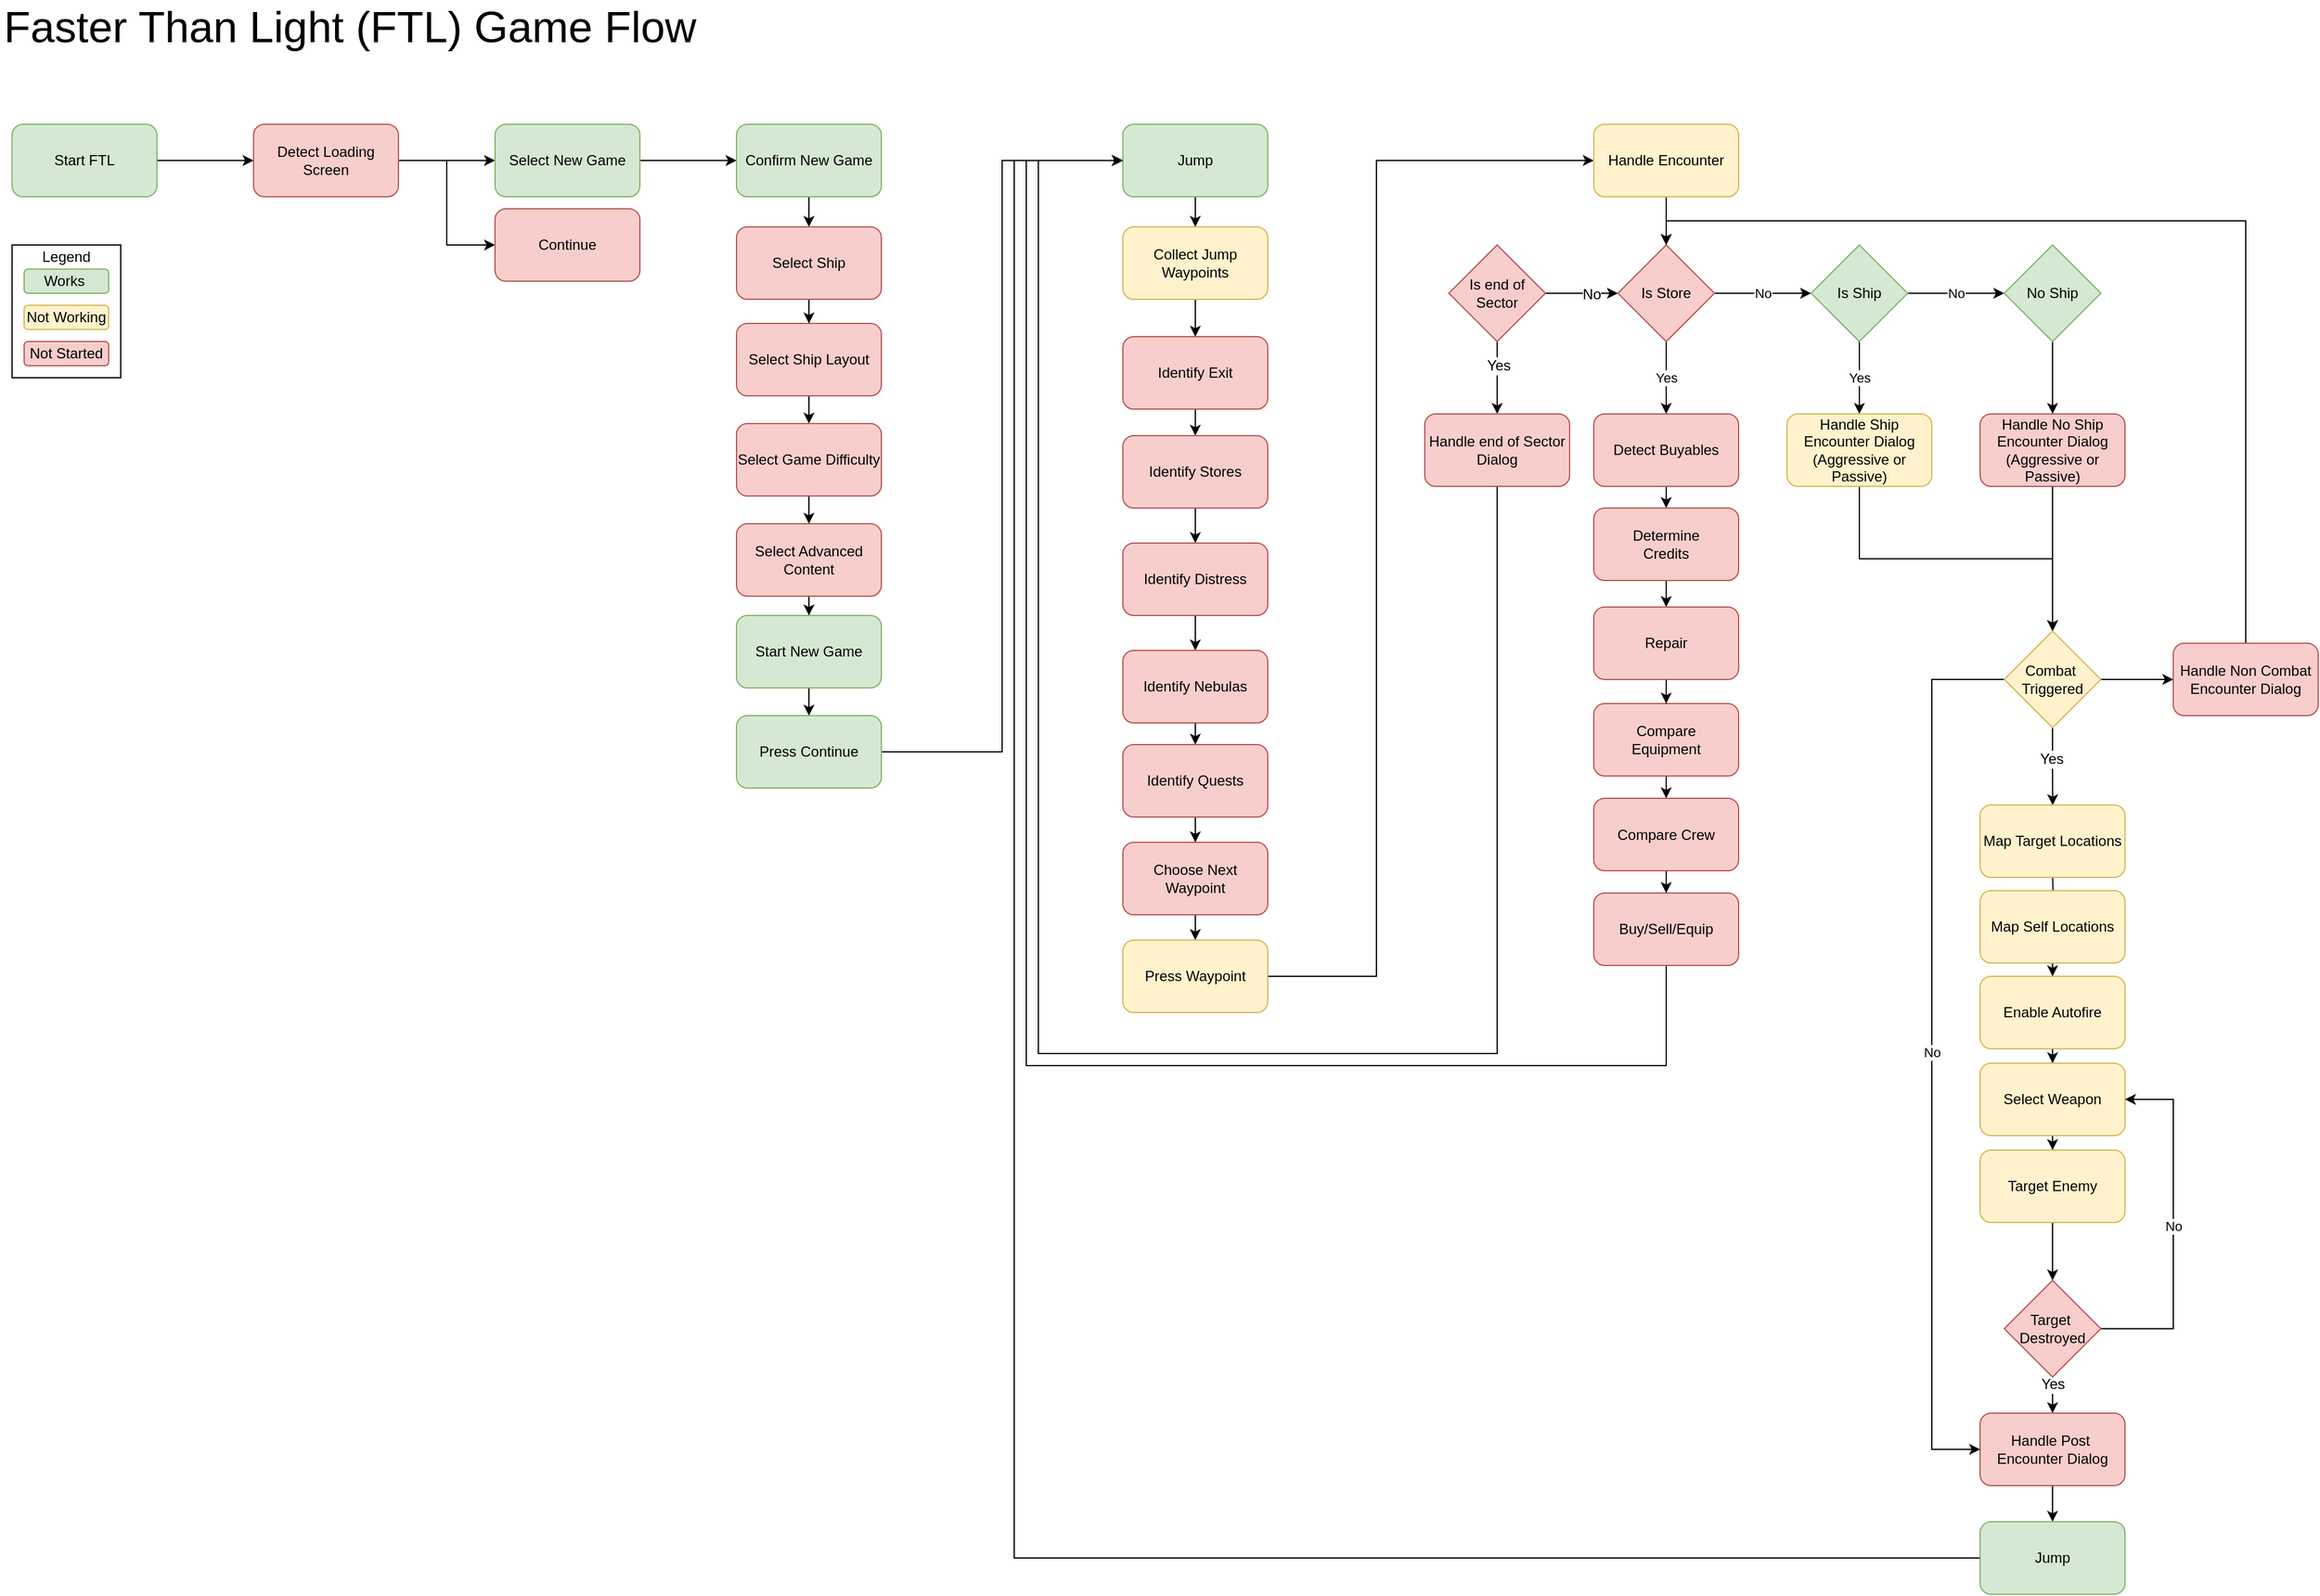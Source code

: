 <mxfile version="10.8.0" type="device"><diagram id="P2Sb6Dku7z5xuQjZVhZQ" name="Page-1"><mxGraphModel dx="1080" dy="762" grid="1" gridSize="10" guides="1" tooltips="1" connect="1" arrows="1" fold="1" page="1" pageScale="1" pageWidth="850" pageHeight="1100" math="0" shadow="0"><root><mxCell id="0"/><mxCell id="1" parent="0"/><mxCell id="cICkAgiXwqd8XbZBMmnY-162" value="" style="rounded=0;whiteSpace=wrap;html=1;" vertex="1" parent="1"><mxGeometry x="70" y="220" width="90" height="110" as="geometry"/></mxCell><mxCell id="cICkAgiXwqd8XbZBMmnY-5" value="" style="edgeStyle=orthogonalEdgeStyle;rounded=0;orthogonalLoop=1;jettySize=auto;html=1;" edge="1" parent="1" source="cICkAgiXwqd8XbZBMmnY-1" target="cICkAgiXwqd8XbZBMmnY-2"><mxGeometry relative="1" as="geometry"/></mxCell><mxCell id="cICkAgiXwqd8XbZBMmnY-1" value="Start FTL" style="rounded=1;whiteSpace=wrap;html=1;fillColor=#d5e8d4;strokeColor=#82b366;" vertex="1" parent="1"><mxGeometry x="70" y="120" width="120" height="60" as="geometry"/></mxCell><mxCell id="cICkAgiXwqd8XbZBMmnY-4" value="" style="edgeStyle=orthogonalEdgeStyle;rounded=0;orthogonalLoop=1;jettySize=auto;html=1;" edge="1" parent="1" source="cICkAgiXwqd8XbZBMmnY-2" target="cICkAgiXwqd8XbZBMmnY-3"><mxGeometry relative="1" as="geometry"/></mxCell><mxCell id="cICkAgiXwqd8XbZBMmnY-9" style="edgeStyle=orthogonalEdgeStyle;rounded=0;orthogonalLoop=1;jettySize=auto;html=1;exitX=1;exitY=0.5;exitDx=0;exitDy=0;entryX=0;entryY=0.5;entryDx=0;entryDy=0;" edge="1" parent="1" source="cICkAgiXwqd8XbZBMmnY-2" target="cICkAgiXwqd8XbZBMmnY-7"><mxGeometry relative="1" as="geometry"/></mxCell><mxCell id="cICkAgiXwqd8XbZBMmnY-2" value="Detect Loading Screen" style="rounded=1;whiteSpace=wrap;html=1;fillColor=#f8cecc;strokeColor=#b85450;" vertex="1" parent="1"><mxGeometry x="270" y="120" width="120" height="60" as="geometry"/></mxCell><mxCell id="cICkAgiXwqd8XbZBMmnY-11" value="" style="edgeStyle=orthogonalEdgeStyle;rounded=0;orthogonalLoop=1;jettySize=auto;html=1;" edge="1" parent="1" source="cICkAgiXwqd8XbZBMmnY-3" target="cICkAgiXwqd8XbZBMmnY-10"><mxGeometry relative="1" as="geometry"/></mxCell><mxCell id="cICkAgiXwqd8XbZBMmnY-3" value="Select New Game" style="rounded=1;whiteSpace=wrap;html=1;fillColor=#d5e8d4;strokeColor=#82b366;" vertex="1" parent="1"><mxGeometry x="470" y="120" width="120" height="60" as="geometry"/></mxCell><mxCell id="cICkAgiXwqd8XbZBMmnY-13" value="" style="edgeStyle=orthogonalEdgeStyle;rounded=0;orthogonalLoop=1;jettySize=auto;html=1;" edge="1" parent="1" source="cICkAgiXwqd8XbZBMmnY-10" target="cICkAgiXwqd8XbZBMmnY-12"><mxGeometry relative="1" as="geometry"/></mxCell><mxCell id="cICkAgiXwqd8XbZBMmnY-10" value="Confirm New Game" style="rounded=1;whiteSpace=wrap;html=1;fillColor=#d5e8d4;strokeColor=#82b366;" vertex="1" parent="1"><mxGeometry x="670" y="120" width="120" height="60" as="geometry"/></mxCell><mxCell id="cICkAgiXwqd8XbZBMmnY-15" value="" style="edgeStyle=orthogonalEdgeStyle;rounded=0;orthogonalLoop=1;jettySize=auto;html=1;" edge="1" parent="1" source="cICkAgiXwqd8XbZBMmnY-12" target="cICkAgiXwqd8XbZBMmnY-14"><mxGeometry relative="1" as="geometry"/></mxCell><mxCell id="cICkAgiXwqd8XbZBMmnY-12" value="Select Ship" style="rounded=1;whiteSpace=wrap;html=1;fillColor=#f8cecc;strokeColor=#b85450;" vertex="1" parent="1"><mxGeometry x="670" y="205" width="120" height="60" as="geometry"/></mxCell><mxCell id="cICkAgiXwqd8XbZBMmnY-17" value="" style="edgeStyle=orthogonalEdgeStyle;rounded=0;orthogonalLoop=1;jettySize=auto;html=1;" edge="1" parent="1" source="cICkAgiXwqd8XbZBMmnY-14" target="cICkAgiXwqd8XbZBMmnY-16"><mxGeometry relative="1" as="geometry"/></mxCell><mxCell id="cICkAgiXwqd8XbZBMmnY-14" value="Select Ship Layout" style="rounded=1;whiteSpace=wrap;html=1;fillColor=#f8cecc;strokeColor=#b85450;" vertex="1" parent="1"><mxGeometry x="670" y="285" width="120" height="60" as="geometry"/></mxCell><mxCell id="cICkAgiXwqd8XbZBMmnY-19" value="" style="edgeStyle=orthogonalEdgeStyle;rounded=0;orthogonalLoop=1;jettySize=auto;html=1;" edge="1" parent="1" source="cICkAgiXwqd8XbZBMmnY-16" target="cICkAgiXwqd8XbZBMmnY-18"><mxGeometry relative="1" as="geometry"/></mxCell><mxCell id="cICkAgiXwqd8XbZBMmnY-16" value="Select Game Difficulty&lt;br&gt;" style="rounded=1;whiteSpace=wrap;html=1;fillColor=#f8cecc;strokeColor=#b85450;" vertex="1" parent="1"><mxGeometry x="670" y="368" width="120" height="60" as="geometry"/></mxCell><mxCell id="cICkAgiXwqd8XbZBMmnY-21" value="" style="edgeStyle=orthogonalEdgeStyle;rounded=0;orthogonalLoop=1;jettySize=auto;html=1;" edge="1" parent="1" source="cICkAgiXwqd8XbZBMmnY-18" target="cICkAgiXwqd8XbZBMmnY-20"><mxGeometry relative="1" as="geometry"/></mxCell><mxCell id="cICkAgiXwqd8XbZBMmnY-18" value="Select Advanced Content&lt;br&gt;" style="rounded=1;whiteSpace=wrap;html=1;fillColor=#f8cecc;strokeColor=#b85450;" vertex="1" parent="1"><mxGeometry x="670" y="451" width="120" height="60" as="geometry"/></mxCell><mxCell id="cICkAgiXwqd8XbZBMmnY-23" value="" style="edgeStyle=orthogonalEdgeStyle;rounded=0;orthogonalLoop=1;jettySize=auto;html=1;entryX=0.5;entryY=0;entryDx=0;entryDy=0;" edge="1" parent="1" source="cICkAgiXwqd8XbZBMmnY-20" target="cICkAgiXwqd8XbZBMmnY-22"><mxGeometry relative="1" as="geometry"/></mxCell><mxCell id="cICkAgiXwqd8XbZBMmnY-20" value="Start New Game&lt;br&gt;" style="rounded=1;whiteSpace=wrap;html=1;fillColor=#d5e8d4;strokeColor=#82b366;" vertex="1" parent="1"><mxGeometry x="670" y="527" width="120" height="60" as="geometry"/></mxCell><mxCell id="cICkAgiXwqd8XbZBMmnY-25" value="" style="edgeStyle=orthogonalEdgeStyle;rounded=0;orthogonalLoop=1;jettySize=auto;html=1;entryX=0;entryY=0.5;entryDx=0;entryDy=0;" edge="1" parent="1" source="cICkAgiXwqd8XbZBMmnY-22" target="cICkAgiXwqd8XbZBMmnY-24"><mxGeometry relative="1" as="geometry"/></mxCell><mxCell id="cICkAgiXwqd8XbZBMmnY-22" value="Press Continue&lt;br&gt;" style="rounded=1;whiteSpace=wrap;html=1;fillColor=#d5e8d4;strokeColor=#82b366;" vertex="1" parent="1"><mxGeometry x="670" y="610" width="120" height="60" as="geometry"/></mxCell><mxCell id="cICkAgiXwqd8XbZBMmnY-129" value="" style="edgeStyle=orthogonalEdgeStyle;rounded=0;orthogonalLoop=1;jettySize=auto;html=1;" edge="1" parent="1" source="cICkAgiXwqd8XbZBMmnY-24" target="cICkAgiXwqd8XbZBMmnY-28"><mxGeometry relative="1" as="geometry"/></mxCell><mxCell id="cICkAgiXwqd8XbZBMmnY-24" value="Jump&lt;br&gt;" style="rounded=1;whiteSpace=wrap;html=1;fillColor=#d5e8d4;strokeColor=#82b366;" vertex="1" parent="1"><mxGeometry x="990" y="120" width="120" height="60" as="geometry"/></mxCell><mxCell id="cICkAgiXwqd8XbZBMmnY-31" value="" style="edgeStyle=orthogonalEdgeStyle;rounded=0;orthogonalLoop=1;jettySize=auto;html=1;" edge="1" parent="1" source="cICkAgiXwqd8XbZBMmnY-28" target="cICkAgiXwqd8XbZBMmnY-30"><mxGeometry relative="1" as="geometry"/></mxCell><mxCell id="cICkAgiXwqd8XbZBMmnY-28" value="Collect Jump Waypoints&lt;br&gt;" style="rounded=1;whiteSpace=wrap;html=1;fillColor=#fff2cc;strokeColor=#d6b656;" vertex="1" parent="1"><mxGeometry x="990" y="205" width="120" height="60" as="geometry"/></mxCell><mxCell id="cICkAgiXwqd8XbZBMmnY-33" value="" style="edgeStyle=orthogonalEdgeStyle;rounded=0;orthogonalLoop=1;jettySize=auto;html=1;" edge="1" parent="1" source="cICkAgiXwqd8XbZBMmnY-30" target="cICkAgiXwqd8XbZBMmnY-32"><mxGeometry relative="1" as="geometry"/></mxCell><mxCell id="cICkAgiXwqd8XbZBMmnY-30" value="Identify Exit&lt;br&gt;" style="rounded=1;whiteSpace=wrap;html=1;fillColor=#f8cecc;strokeColor=#b85450;" vertex="1" parent="1"><mxGeometry x="990" y="296" width="120" height="60" as="geometry"/></mxCell><mxCell id="cICkAgiXwqd8XbZBMmnY-35" value="" style="edgeStyle=orthogonalEdgeStyle;rounded=0;orthogonalLoop=1;jettySize=auto;html=1;" edge="1" parent="1" source="cICkAgiXwqd8XbZBMmnY-32" target="cICkAgiXwqd8XbZBMmnY-34"><mxGeometry relative="1" as="geometry"/></mxCell><mxCell id="cICkAgiXwqd8XbZBMmnY-32" value="Identify Stores&lt;br&gt;" style="rounded=1;whiteSpace=wrap;html=1;fillColor=#f8cecc;strokeColor=#b85450;" vertex="1" parent="1"><mxGeometry x="990" y="378" width="120" height="60" as="geometry"/></mxCell><mxCell id="cICkAgiXwqd8XbZBMmnY-37" value="" style="edgeStyle=orthogonalEdgeStyle;rounded=0;orthogonalLoop=1;jettySize=auto;html=1;" edge="1" parent="1" source="cICkAgiXwqd8XbZBMmnY-34" target="cICkAgiXwqd8XbZBMmnY-36"><mxGeometry relative="1" as="geometry"/></mxCell><mxCell id="cICkAgiXwqd8XbZBMmnY-34" value="Identify Distress&lt;br&gt;" style="rounded=1;whiteSpace=wrap;html=1;fillColor=#f8cecc;strokeColor=#b85450;" vertex="1" parent="1"><mxGeometry x="990" y="467" width="120" height="60" as="geometry"/></mxCell><mxCell id="cICkAgiXwqd8XbZBMmnY-142" style="edgeStyle=orthogonalEdgeStyle;rounded=0;orthogonalLoop=1;jettySize=auto;html=1;exitX=0.5;exitY=1;exitDx=0;exitDy=0;entryX=0.5;entryY=0;entryDx=0;entryDy=0;" edge="1" parent="1" source="cICkAgiXwqd8XbZBMmnY-36" target="cICkAgiXwqd8XbZBMmnY-135"><mxGeometry relative="1" as="geometry"/></mxCell><mxCell id="cICkAgiXwqd8XbZBMmnY-36" value="Identify Nebulas&lt;br&gt;" style="rounded=1;whiteSpace=wrap;html=1;fillColor=#f8cecc;strokeColor=#b85450;" vertex="1" parent="1"><mxGeometry x="990" y="556" width="120" height="60" as="geometry"/></mxCell><mxCell id="cICkAgiXwqd8XbZBMmnY-41" value="" style="edgeStyle=orthogonalEdgeStyle;rounded=0;orthogonalLoop=1;jettySize=auto;html=1;" edge="1" parent="1" source="cICkAgiXwqd8XbZBMmnY-38" target="cICkAgiXwqd8XbZBMmnY-40"><mxGeometry relative="1" as="geometry"/></mxCell><mxCell id="cICkAgiXwqd8XbZBMmnY-38" value="Choose Next Waypoint&lt;br&gt;" style="rounded=1;whiteSpace=wrap;html=1;fillColor=#f8cecc;strokeColor=#b85450;" vertex="1" parent="1"><mxGeometry x="990" y="715" width="120" height="60" as="geometry"/></mxCell><mxCell id="cICkAgiXwqd8XbZBMmnY-131" style="edgeStyle=orthogonalEdgeStyle;rounded=0;orthogonalLoop=1;jettySize=auto;html=1;exitX=1;exitY=0.5;exitDx=0;exitDy=0;entryX=0;entryY=0.5;entryDx=0;entryDy=0;" edge="1" parent="1" source="cICkAgiXwqd8XbZBMmnY-40" target="cICkAgiXwqd8XbZBMmnY-130"><mxGeometry relative="1" as="geometry"><Array as="points"><mxPoint x="1200" y="826"/><mxPoint x="1200" y="150"/></Array></mxGeometry></mxCell><mxCell id="cICkAgiXwqd8XbZBMmnY-40" value="Press Waypoint" style="rounded=1;whiteSpace=wrap;html=1;fillColor=#fff2cc;strokeColor=#d6b656;" vertex="1" parent="1"><mxGeometry x="990" y="796" width="120" height="60" as="geometry"/></mxCell><mxCell id="cICkAgiXwqd8XbZBMmnY-7" value="Continue&lt;br&gt;" style="rounded=1;whiteSpace=wrap;html=1;fillColor=#f8cecc;strokeColor=#b85450;" vertex="1" parent="1"><mxGeometry x="470" y="190" width="120" height="60" as="geometry"/></mxCell><mxCell id="cICkAgiXwqd8XbZBMmnY-53" value="Yes" style="edgeStyle=orthogonalEdgeStyle;rounded=0;orthogonalLoop=1;jettySize=auto;html=1;" edge="1" parent="1" source="cICkAgiXwqd8XbZBMmnY-44" target="cICkAgiXwqd8XbZBMmnY-50"><mxGeometry relative="1" as="geometry"/></mxCell><mxCell id="cICkAgiXwqd8XbZBMmnY-63" value="No" style="edgeStyle=orthogonalEdgeStyle;rounded=0;orthogonalLoop=1;jettySize=auto;html=1;" edge="1" parent="1" source="cICkAgiXwqd8XbZBMmnY-44" target="cICkAgiXwqd8XbZBMmnY-62"><mxGeometry relative="1" as="geometry"/></mxCell><mxCell id="cICkAgiXwqd8XbZBMmnY-44" value="Is Store" style="rhombus;whiteSpace=wrap;html=1;fillColor=#f8cecc;strokeColor=#b85450;" vertex="1" parent="1"><mxGeometry x="1400" y="220" width="80" height="80" as="geometry"/></mxCell><mxCell id="cICkAgiXwqd8XbZBMmnY-65" value="No" style="edgeStyle=orthogonalEdgeStyle;rounded=0;orthogonalLoop=1;jettySize=auto;html=1;" edge="1" parent="1" source="cICkAgiXwqd8XbZBMmnY-62" target="cICkAgiXwqd8XbZBMmnY-64"><mxGeometry relative="1" as="geometry"/></mxCell><mxCell id="cICkAgiXwqd8XbZBMmnY-71" value="Yes" style="edgeStyle=orthogonalEdgeStyle;rounded=0;orthogonalLoop=1;jettySize=auto;html=1;entryX=0.5;entryY=0;entryDx=0;entryDy=0;" edge="1" parent="1" source="cICkAgiXwqd8XbZBMmnY-62" target="cICkAgiXwqd8XbZBMmnY-105"><mxGeometry relative="1" as="geometry"><mxPoint x="1600" y="350" as="targetPoint"/></mxGeometry></mxCell><mxCell id="cICkAgiXwqd8XbZBMmnY-62" value="Is Ship" style="rhombus;whiteSpace=wrap;html=1;fillColor=#d5e8d4;strokeColor=#82b366;" vertex="1" parent="1"><mxGeometry x="1560" y="220" width="80" height="80" as="geometry"/></mxCell><mxCell id="cICkAgiXwqd8XbZBMmnY-121" value="" style="edgeStyle=orthogonalEdgeStyle;rounded=0;orthogonalLoop=1;jettySize=auto;html=1;exitX=0.5;exitY=1;exitDx=0;exitDy=0;" edge="1" parent="1" source="cICkAgiXwqd8XbZBMmnY-64" target="cICkAgiXwqd8XbZBMmnY-118"><mxGeometry relative="1" as="geometry"><mxPoint x="1759.5" y="300" as="sourcePoint"/></mxGeometry></mxCell><mxCell id="cICkAgiXwqd8XbZBMmnY-64" value="No Ship" style="rhombus;whiteSpace=wrap;html=1;fillColor=#d5e8d4;strokeColor=#82b366;" vertex="1" parent="1"><mxGeometry x="1720" y="220" width="80" height="80" as="geometry"/></mxCell><mxCell id="cICkAgiXwqd8XbZBMmnY-170" value="" style="edgeStyle=orthogonalEdgeStyle;rounded=0;orthogonalLoop=1;jettySize=auto;html=1;" edge="1" parent="1" source="cICkAgiXwqd8XbZBMmnY-50" target="cICkAgiXwqd8XbZBMmnY-77"><mxGeometry relative="1" as="geometry"/></mxCell><mxCell id="cICkAgiXwqd8XbZBMmnY-50" value="Detect Buyables" style="rounded=1;whiteSpace=wrap;html=1;fillColor=#f8cecc;strokeColor=#b85450;" vertex="1" parent="1"><mxGeometry x="1380" y="360" width="120" height="60" as="geometry"/></mxCell><mxCell id="cICkAgiXwqd8XbZBMmnY-167" value="" style="edgeStyle=orthogonalEdgeStyle;rounded=0;orthogonalLoop=1;jettySize=auto;html=1;" edge="1" parent="1" source="cICkAgiXwqd8XbZBMmnY-54" target="cICkAgiXwqd8XbZBMmnY-56"><mxGeometry relative="1" as="geometry"/></mxCell><mxCell id="cICkAgiXwqd8XbZBMmnY-54" value="Compare &lt;br&gt;Equipment" style="rounded=1;whiteSpace=wrap;html=1;fillColor=#f8cecc;strokeColor=#b85450;" vertex="1" parent="1"><mxGeometry x="1380" y="600" width="120" height="60" as="geometry"/></mxCell><mxCell id="cICkAgiXwqd8XbZBMmnY-166" value="" style="edgeStyle=orthogonalEdgeStyle;rounded=0;orthogonalLoop=1;jettySize=auto;html=1;" edge="1" parent="1" source="cICkAgiXwqd8XbZBMmnY-56" target="cICkAgiXwqd8XbZBMmnY-58"><mxGeometry relative="1" as="geometry"/></mxCell><mxCell id="cICkAgiXwqd8XbZBMmnY-56" value="Compare Crew" style="rounded=1;whiteSpace=wrap;html=1;fillColor=#f8cecc;strokeColor=#b85450;" vertex="1" parent="1"><mxGeometry x="1380" y="678.5" width="120" height="60" as="geometry"/></mxCell><mxCell id="cICkAgiXwqd8XbZBMmnY-60" style="edgeStyle=orthogonalEdgeStyle;rounded=0;orthogonalLoop=1;jettySize=auto;html=1;exitX=0.5;exitY=1;exitDx=0;exitDy=0;" edge="1" parent="1" source="cICkAgiXwqd8XbZBMmnY-58"><mxGeometry relative="1" as="geometry"><mxPoint x="990" y="150" as="targetPoint"/><Array as="points"><mxPoint x="1440" y="900"/><mxPoint x="910" y="900"/><mxPoint x="910" y="150"/></Array></mxGeometry></mxCell><mxCell id="cICkAgiXwqd8XbZBMmnY-58" value="Buy/Sell/Equip" style="rounded=1;whiteSpace=wrap;html=1;fillColor=#f8cecc;strokeColor=#b85450;" vertex="1" parent="1"><mxGeometry x="1380" y="757" width="120" height="60" as="geometry"/></mxCell><mxCell id="cICkAgiXwqd8XbZBMmnY-82" value="" style="edgeStyle=orthogonalEdgeStyle;rounded=0;orthogonalLoop=1;jettySize=auto;html=1;" edge="1" parent="1" target="cICkAgiXwqd8XbZBMmnY-81"><mxGeometry relative="1" as="geometry"><mxPoint x="1760.103" y="744" as="sourcePoint"/></mxGeometry></mxCell><mxCell id="cICkAgiXwqd8XbZBMmnY-85" value="" style="edgeStyle=orthogonalEdgeStyle;rounded=0;orthogonalLoop=1;jettySize=auto;html=1;" edge="1" parent="1" source="cICkAgiXwqd8XbZBMmnY-81" target="cICkAgiXwqd8XbZBMmnY-84"><mxGeometry relative="1" as="geometry"/></mxCell><mxCell id="cICkAgiXwqd8XbZBMmnY-81" value="Map Self Locations" style="rounded=1;whiteSpace=wrap;html=1;fillColor=#fff2cc;strokeColor=#d6b656;" vertex="1" parent="1"><mxGeometry x="1700" y="755" width="120" height="60" as="geometry"/></mxCell><mxCell id="cICkAgiXwqd8XbZBMmnY-87" value="" style="edgeStyle=orthogonalEdgeStyle;rounded=0;orthogonalLoop=1;jettySize=auto;html=1;" edge="1" parent="1" source="cICkAgiXwqd8XbZBMmnY-84" target="cICkAgiXwqd8XbZBMmnY-86"><mxGeometry relative="1" as="geometry"/></mxCell><mxCell id="cICkAgiXwqd8XbZBMmnY-84" value="Enable Autofire" style="rounded=1;whiteSpace=wrap;html=1;fillColor=#fff2cc;strokeColor=#d6b656;" vertex="1" parent="1"><mxGeometry x="1700" y="826" width="120" height="60" as="geometry"/></mxCell><mxCell id="cICkAgiXwqd8XbZBMmnY-89" value="" style="edgeStyle=orthogonalEdgeStyle;rounded=0;orthogonalLoop=1;jettySize=auto;html=1;" edge="1" parent="1" source="cICkAgiXwqd8XbZBMmnY-86" target="cICkAgiXwqd8XbZBMmnY-88"><mxGeometry relative="1" as="geometry"/></mxCell><mxCell id="cICkAgiXwqd8XbZBMmnY-86" value="Select Weapon" style="rounded=1;whiteSpace=wrap;html=1;fillColor=#fff2cc;strokeColor=#d6b656;" vertex="1" parent="1"><mxGeometry x="1700" y="898" width="120" height="60" as="geometry"/></mxCell><mxCell id="cICkAgiXwqd8XbZBMmnY-95" value="" style="edgeStyle=orthogonalEdgeStyle;rounded=0;orthogonalLoop=1;jettySize=auto;html=1;" edge="1" parent="1" source="cICkAgiXwqd8XbZBMmnY-88" target="cICkAgiXwqd8XbZBMmnY-93"><mxGeometry relative="1" as="geometry"/></mxCell><mxCell id="cICkAgiXwqd8XbZBMmnY-88" value="Target Enemy" style="rounded=1;whiteSpace=wrap;html=1;fillColor=#fff2cc;strokeColor=#d6b656;" vertex="1" parent="1"><mxGeometry x="1700" y="970" width="120" height="60" as="geometry"/></mxCell><mxCell id="cICkAgiXwqd8XbZBMmnY-168" value="" style="edgeStyle=orthogonalEdgeStyle;rounded=0;orthogonalLoop=1;jettySize=auto;html=1;" edge="1" parent="1" source="cICkAgiXwqd8XbZBMmnY-76" target="cICkAgiXwqd8XbZBMmnY-54"><mxGeometry relative="1" as="geometry"/></mxCell><mxCell id="cICkAgiXwqd8XbZBMmnY-76" value="Repair" style="rounded=1;whiteSpace=wrap;html=1;fillColor=#f8cecc;strokeColor=#b85450;" vertex="1" parent="1"><mxGeometry x="1380" y="520" width="120" height="60" as="geometry"/></mxCell><mxCell id="cICkAgiXwqd8XbZBMmnY-169" value="" style="edgeStyle=orthogonalEdgeStyle;rounded=0;orthogonalLoop=1;jettySize=auto;html=1;" edge="1" parent="1" source="cICkAgiXwqd8XbZBMmnY-77" target="cICkAgiXwqd8XbZBMmnY-76"><mxGeometry relative="1" as="geometry"/></mxCell><mxCell id="cICkAgiXwqd8XbZBMmnY-77" value="Determine &lt;br&gt;Credits" style="rounded=1;whiteSpace=wrap;html=1;fillColor=#f8cecc;strokeColor=#b85450;" vertex="1" parent="1"><mxGeometry x="1380" y="438" width="120" height="60" as="geometry"/></mxCell><mxCell id="cICkAgiXwqd8XbZBMmnY-101" value="" style="edgeStyle=orthogonalEdgeStyle;rounded=0;orthogonalLoop=1;jettySize=auto;html=1;" edge="1" parent="1" source="cICkAgiXwqd8XbZBMmnY-93" target="cICkAgiXwqd8XbZBMmnY-100"><mxGeometry relative="1" as="geometry"/></mxCell><mxCell id="cICkAgiXwqd8XbZBMmnY-117" value="Yes" style="text;html=1;resizable=0;points=[];align=center;verticalAlign=middle;labelBackgroundColor=#ffffff;" vertex="1" connectable="0" parent="cICkAgiXwqd8XbZBMmnY-101"><mxGeometry x="0.2" y="-2" relative="1" as="geometry"><mxPoint x="2" y="-4" as="offset"/></mxGeometry></mxCell><mxCell id="cICkAgiXwqd8XbZBMmnY-116" value="No" style="edgeStyle=orthogonalEdgeStyle;rounded=0;orthogonalLoop=1;jettySize=auto;html=1;exitX=1;exitY=0.5;exitDx=0;exitDy=0;entryX=1;entryY=0.5;entryDx=0;entryDy=0;" edge="1" parent="1" source="cICkAgiXwqd8XbZBMmnY-93" target="cICkAgiXwqd8XbZBMmnY-86"><mxGeometry relative="1" as="geometry"><Array as="points"><mxPoint x="1860" y="1118"/><mxPoint x="1860" y="928"/></Array></mxGeometry></mxCell><mxCell id="cICkAgiXwqd8XbZBMmnY-93" value="Target&amp;nbsp;&lt;br&gt;Destroyed&lt;br&gt;" style="rhombus;whiteSpace=wrap;html=1;fillColor=#f8cecc;strokeColor=#b85450;" vertex="1" parent="1"><mxGeometry x="1720" y="1078" width="80" height="80" as="geometry"/></mxCell><mxCell id="cICkAgiXwqd8XbZBMmnY-103" value="" style="edgeStyle=orthogonalEdgeStyle;rounded=0;orthogonalLoop=1;jettySize=auto;html=1;" edge="1" parent="1" source="cICkAgiXwqd8XbZBMmnY-100" target="cICkAgiXwqd8XbZBMmnY-102"><mxGeometry relative="1" as="geometry"/></mxCell><mxCell id="cICkAgiXwqd8XbZBMmnY-100" value="Handle Post&amp;nbsp;&lt;br&gt;Encounter Dialog&lt;br&gt;" style="rounded=1;whiteSpace=wrap;html=1;fillColor=#f8cecc;strokeColor=#b85450;" vertex="1" parent="1"><mxGeometry x="1700" y="1188" width="120" height="60" as="geometry"/></mxCell><mxCell id="cICkAgiXwqd8XbZBMmnY-104" style="edgeStyle=orthogonalEdgeStyle;rounded=0;orthogonalLoop=1;jettySize=auto;html=1;exitX=0;exitY=0.5;exitDx=0;exitDy=0;entryX=0;entryY=0.5;entryDx=0;entryDy=0;" edge="1" parent="1" source="cICkAgiXwqd8XbZBMmnY-102" target="cICkAgiXwqd8XbZBMmnY-24"><mxGeometry relative="1" as="geometry"><Array as="points"><mxPoint x="900" y="1308"/><mxPoint x="900" y="150"/></Array></mxGeometry></mxCell><mxCell id="cICkAgiXwqd8XbZBMmnY-102" value="Jump&lt;br&gt;" style="rounded=1;whiteSpace=wrap;html=1;fillColor=#d5e8d4;strokeColor=#82b366;" vertex="1" parent="1"><mxGeometry x="1700" y="1278" width="120" height="60" as="geometry"/></mxCell><mxCell id="cICkAgiXwqd8XbZBMmnY-145" style="edgeStyle=orthogonalEdgeStyle;rounded=0;orthogonalLoop=1;jettySize=auto;html=1;exitX=0.5;exitY=1;exitDx=0;exitDy=0;entryX=0.5;entryY=0;entryDx=0;entryDy=0;" edge="1" parent="1" source="cICkAgiXwqd8XbZBMmnY-105" target="cICkAgiXwqd8XbZBMmnY-109"><mxGeometry relative="1" as="geometry"><mxPoint x="1760" y="520" as="targetPoint"/></mxGeometry></mxCell><mxCell id="cICkAgiXwqd8XbZBMmnY-105" value="Handle Ship Encounter Dialog&lt;br&gt;(Aggressive or Passive)&lt;br&gt;" style="rounded=1;whiteSpace=wrap;html=1;fillColor=#fff2cc;strokeColor=#d6b656;" vertex="1" parent="1"><mxGeometry x="1540" y="360" width="120" height="60" as="geometry"/></mxCell><mxCell id="cICkAgiXwqd8XbZBMmnY-111" style="edgeStyle=orthogonalEdgeStyle;rounded=0;orthogonalLoop=1;jettySize=auto;html=1;exitX=0.5;exitY=1;exitDx=0;exitDy=0;entryX=0.5;entryY=0;entryDx=0;entryDy=0;" edge="1" parent="1" source="cICkAgiXwqd8XbZBMmnY-109"><mxGeometry relative="1" as="geometry"><mxPoint x="1760" y="640" as="sourcePoint"/><mxPoint x="1760.103" y="684.241" as="targetPoint"/></mxGeometry></mxCell><mxCell id="cICkAgiXwqd8XbZBMmnY-112" value="Yes" style="text;html=1;resizable=0;points=[];align=center;verticalAlign=middle;labelBackgroundColor=#ffffff;" vertex="1" connectable="0" parent="cICkAgiXwqd8XbZBMmnY-111"><mxGeometry x="-0.083" y="4" relative="1" as="geometry"><mxPoint x="-5" y="-4" as="offset"/></mxGeometry></mxCell><mxCell id="cICkAgiXwqd8XbZBMmnY-113" value="No" style="edgeStyle=orthogonalEdgeStyle;rounded=0;orthogonalLoop=1;jettySize=auto;html=1;exitX=0;exitY=0.5;exitDx=0;exitDy=0;entryX=0;entryY=0.5;entryDx=0;entryDy=0;" edge="1" parent="1" source="cICkAgiXwqd8XbZBMmnY-109" target="cICkAgiXwqd8XbZBMmnY-100"><mxGeometry relative="1" as="geometry"><Array as="points"><mxPoint x="1660" y="580"/><mxPoint x="1660" y="1218"/></Array></mxGeometry></mxCell><mxCell id="cICkAgiXwqd8XbZBMmnY-150" style="edgeStyle=orthogonalEdgeStyle;rounded=0;orthogonalLoop=1;jettySize=auto;html=1;exitX=1;exitY=0.5;exitDx=0;exitDy=0;" edge="1" parent="1" source="cICkAgiXwqd8XbZBMmnY-109" target="cICkAgiXwqd8XbZBMmnY-148"><mxGeometry relative="1" as="geometry"/></mxCell><mxCell id="cICkAgiXwqd8XbZBMmnY-109" value="Combat&amp;nbsp;&lt;br&gt;Triggered&lt;br&gt;" style="rhombus;whiteSpace=wrap;html=1;fillColor=#fff2cc;strokeColor=#d6b656;" vertex="1" parent="1"><mxGeometry x="1720" y="540" width="80" height="80" as="geometry"/></mxCell><mxCell id="cICkAgiXwqd8XbZBMmnY-134" style="edgeStyle=orthogonalEdgeStyle;rounded=0;orthogonalLoop=1;jettySize=auto;html=1;entryX=0.5;entryY=0;entryDx=0;entryDy=0;exitX=0.5;exitY=0;exitDx=0;exitDy=0;" edge="1" parent="1" source="cICkAgiXwqd8XbZBMmnY-148" target="cICkAgiXwqd8XbZBMmnY-44"><mxGeometry relative="1" as="geometry"><mxPoint x="1930" y="180" as="targetPoint"/><mxPoint x="1860" y="390" as="sourcePoint"/><Array as="points"><mxPoint x="1920" y="200"/><mxPoint x="1440" y="200"/></Array></mxGeometry></mxCell><mxCell id="cICkAgiXwqd8XbZBMmnY-146" style="edgeStyle=orthogonalEdgeStyle;rounded=0;orthogonalLoop=1;jettySize=auto;html=1;exitX=0.5;exitY=1;exitDx=0;exitDy=0;" edge="1" parent="1" source="cICkAgiXwqd8XbZBMmnY-118"><mxGeometry relative="1" as="geometry"><mxPoint x="1760" y="540" as="targetPoint"/></mxGeometry></mxCell><mxCell id="cICkAgiXwqd8XbZBMmnY-118" value="Handle No Ship Encounter Dialog&lt;br&gt;(Aggressive or Passive)&lt;br&gt;" style="rounded=1;whiteSpace=wrap;html=1;fillColor=#f8cecc;strokeColor=#b85450;" vertex="1" parent="1"><mxGeometry x="1700" y="360" width="120" height="60" as="geometry"/></mxCell><mxCell id="cICkAgiXwqd8XbZBMmnY-132" style="edgeStyle=orthogonalEdgeStyle;rounded=0;orthogonalLoop=1;jettySize=auto;html=1;exitX=0.5;exitY=1;exitDx=0;exitDy=0;entryX=0.5;entryY=0;entryDx=0;entryDy=0;" edge="1" parent="1" source="cICkAgiXwqd8XbZBMmnY-130" target="cICkAgiXwqd8XbZBMmnY-44"><mxGeometry relative="1" as="geometry"/></mxCell><mxCell id="cICkAgiXwqd8XbZBMmnY-130" value="Handle Encounter&lt;br&gt;" style="rounded=1;whiteSpace=wrap;html=1;fillColor=#fff2cc;strokeColor=#d6b656;" vertex="1" parent="1"><mxGeometry x="1380" y="120" width="120" height="60" as="geometry"/></mxCell><mxCell id="cICkAgiXwqd8XbZBMmnY-143" style="edgeStyle=orthogonalEdgeStyle;rounded=0;orthogonalLoop=1;jettySize=auto;html=1;exitX=0.5;exitY=1;exitDx=0;exitDy=0;entryX=0.5;entryY=0;entryDx=0;entryDy=0;" edge="1" parent="1" source="cICkAgiXwqd8XbZBMmnY-135" target="cICkAgiXwqd8XbZBMmnY-38"><mxGeometry relative="1" as="geometry"/></mxCell><mxCell id="cICkAgiXwqd8XbZBMmnY-135" value="Identify Quests&lt;br&gt;" style="rounded=1;whiteSpace=wrap;html=1;fillColor=#f8cecc;strokeColor=#b85450;" vertex="1" parent="1"><mxGeometry x="990" y="634" width="120" height="60" as="geometry"/></mxCell><mxCell id="cICkAgiXwqd8XbZBMmnY-144" value="Map Target Locations&lt;br&gt;" style="rounded=1;whiteSpace=wrap;html=1;fillColor=#fff2cc;strokeColor=#d6b656;" vertex="1" parent="1"><mxGeometry x="1700" y="684" width="120" height="60" as="geometry"/></mxCell><mxCell id="cICkAgiXwqd8XbZBMmnY-148" value="Handle Non Combat Encounter Dialog" style="rounded=1;whiteSpace=wrap;html=1;fillColor=#f8cecc;strokeColor=#b85450;" vertex="1" parent="1"><mxGeometry x="1860" y="550" width="120" height="60" as="geometry"/></mxCell><mxCell id="cICkAgiXwqd8XbZBMmnY-152" value="" style="edgeStyle=orthogonalEdgeStyle;rounded=0;orthogonalLoop=1;jettySize=auto;html=1;" edge="1" parent="1" source="cICkAgiXwqd8XbZBMmnY-151" target="cICkAgiXwqd8XbZBMmnY-44"><mxGeometry relative="1" as="geometry"/></mxCell><mxCell id="cICkAgiXwqd8XbZBMmnY-153" value="No" style="text;html=1;resizable=0;points=[];align=center;verticalAlign=middle;labelBackgroundColor=#ffffff;" vertex="1" connectable="0" parent="cICkAgiXwqd8XbZBMmnY-152"><mxGeometry x="0.248" y="-1" relative="1" as="geometry"><mxPoint as="offset"/></mxGeometry></mxCell><mxCell id="cICkAgiXwqd8XbZBMmnY-156" value="" style="edgeStyle=orthogonalEdgeStyle;rounded=0;orthogonalLoop=1;jettySize=auto;html=1;" edge="1" parent="1" source="cICkAgiXwqd8XbZBMmnY-151" target="cICkAgiXwqd8XbZBMmnY-155"><mxGeometry relative="1" as="geometry"/></mxCell><mxCell id="cICkAgiXwqd8XbZBMmnY-157" value="Yes" style="text;html=1;resizable=0;points=[];align=center;verticalAlign=middle;labelBackgroundColor=#ffffff;" vertex="1" connectable="0" parent="cICkAgiXwqd8XbZBMmnY-156"><mxGeometry x="-0.353" y="1" relative="1" as="geometry"><mxPoint as="offset"/></mxGeometry></mxCell><mxCell id="cICkAgiXwqd8XbZBMmnY-151" value="Is end of Sector" style="rhombus;whiteSpace=wrap;html=1;fillColor=#f8cecc;strokeColor=#b85450;" vertex="1" parent="1"><mxGeometry x="1260" y="220" width="80" height="80" as="geometry"/></mxCell><mxCell id="cICkAgiXwqd8XbZBMmnY-158" style="edgeStyle=orthogonalEdgeStyle;rounded=0;orthogonalLoop=1;jettySize=auto;html=1;exitX=0.5;exitY=1;exitDx=0;exitDy=0;entryX=0;entryY=0.5;entryDx=0;entryDy=0;" edge="1" parent="1" source="cICkAgiXwqd8XbZBMmnY-155" target="cICkAgiXwqd8XbZBMmnY-24"><mxGeometry relative="1" as="geometry"><Array as="points"><mxPoint x="1300" y="890"/><mxPoint x="920" y="890"/><mxPoint x="920" y="150"/></Array></mxGeometry></mxCell><mxCell id="cICkAgiXwqd8XbZBMmnY-155" value="Handle end of Sector Dialog" style="rounded=1;whiteSpace=wrap;html=1;fillColor=#f8cecc;strokeColor=#b85450;" vertex="1" parent="1"><mxGeometry x="1240" y="360" width="120" height="60" as="geometry"/></mxCell><mxCell id="cICkAgiXwqd8XbZBMmnY-161" value="Legend" style="text;html=1;strokeColor=none;fillColor=none;align=center;verticalAlign=middle;whiteSpace=wrap;rounded=0;" vertex="1" parent="1"><mxGeometry x="95" y="219.81" width="40" height="20" as="geometry"/></mxCell><mxCell id="cICkAgiXwqd8XbZBMmnY-163" value="Works&amp;nbsp;" style="rounded=1;whiteSpace=wrap;html=1;fillColor=#d5e8d4;strokeColor=#82b366;" vertex="1" parent="1"><mxGeometry x="80" y="240" width="70" height="20" as="geometry"/></mxCell><mxCell id="cICkAgiXwqd8XbZBMmnY-164" value="Not Started" style="rounded=1;whiteSpace=wrap;html=1;fillColor=#f8cecc;strokeColor=#b85450;" vertex="1" parent="1"><mxGeometry x="80" y="300" width="70" height="20" as="geometry"/></mxCell><mxCell id="cICkAgiXwqd8XbZBMmnY-165" value="Not Working" style="rounded=1;whiteSpace=wrap;html=1;fillColor=#fff2cc;strokeColor=#d6b656;" vertex="1" parent="1"><mxGeometry x="80" y="270" width="70" height="20" as="geometry"/></mxCell><mxCell id="cICkAgiXwqd8XbZBMmnY-171" value="&lt;font style=&quot;font-size: 36px&quot;&gt;Faster Than Light (FTL) Game Flow&lt;/font&gt;" style="text;html=1;strokeColor=none;fillColor=none;align=center;verticalAlign=middle;whiteSpace=wrap;rounded=0;" vertex="1" parent="1"><mxGeometry x="60" y="29" width="580" height="20" as="geometry"/></mxCell></root></mxGraphModel></diagram></mxfile>